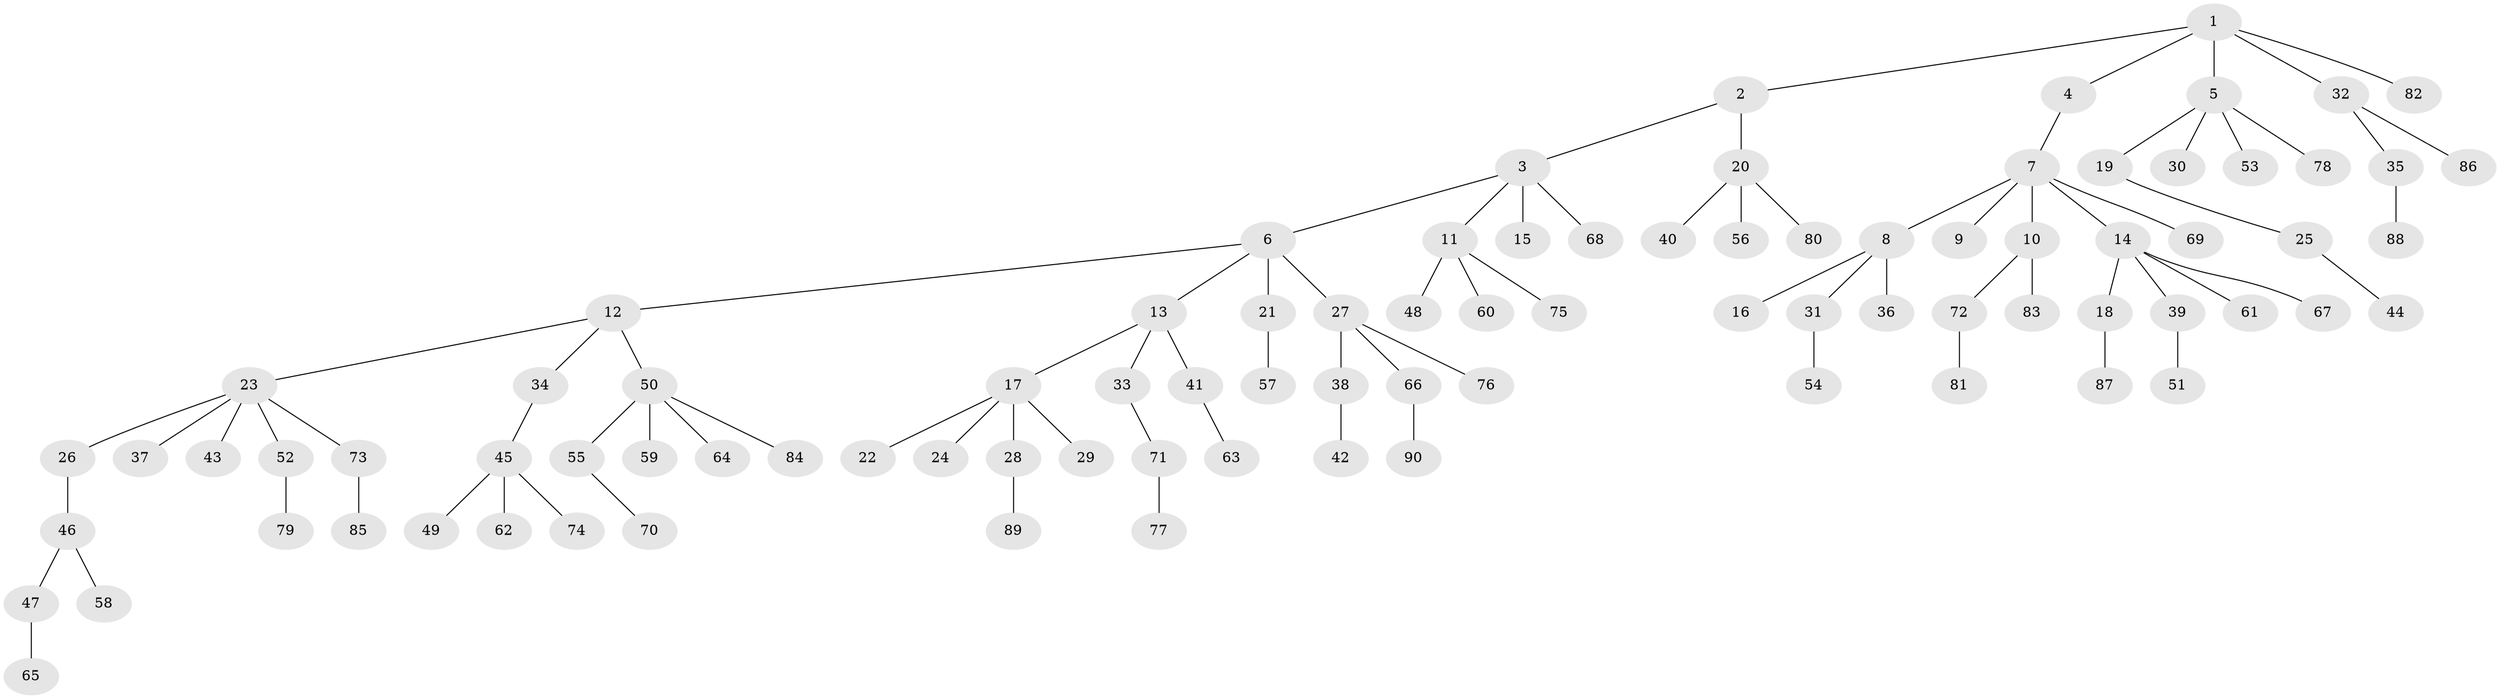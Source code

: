// coarse degree distribution, {4: 0.14754098360655737, 3: 0.08196721311475409, 6: 0.03278688524590164, 7: 0.01639344262295082, 1: 0.6229508196721312, 2: 0.09836065573770492}
// Generated by graph-tools (version 1.1) at 2025/42/03/06/25 10:42:03]
// undirected, 90 vertices, 89 edges
graph export_dot {
graph [start="1"]
  node [color=gray90,style=filled];
  1;
  2;
  3;
  4;
  5;
  6;
  7;
  8;
  9;
  10;
  11;
  12;
  13;
  14;
  15;
  16;
  17;
  18;
  19;
  20;
  21;
  22;
  23;
  24;
  25;
  26;
  27;
  28;
  29;
  30;
  31;
  32;
  33;
  34;
  35;
  36;
  37;
  38;
  39;
  40;
  41;
  42;
  43;
  44;
  45;
  46;
  47;
  48;
  49;
  50;
  51;
  52;
  53;
  54;
  55;
  56;
  57;
  58;
  59;
  60;
  61;
  62;
  63;
  64;
  65;
  66;
  67;
  68;
  69;
  70;
  71;
  72;
  73;
  74;
  75;
  76;
  77;
  78;
  79;
  80;
  81;
  82;
  83;
  84;
  85;
  86;
  87;
  88;
  89;
  90;
  1 -- 2;
  1 -- 4;
  1 -- 5;
  1 -- 32;
  1 -- 82;
  2 -- 3;
  2 -- 20;
  3 -- 6;
  3 -- 11;
  3 -- 15;
  3 -- 68;
  4 -- 7;
  5 -- 19;
  5 -- 30;
  5 -- 53;
  5 -- 78;
  6 -- 12;
  6 -- 13;
  6 -- 21;
  6 -- 27;
  7 -- 8;
  7 -- 9;
  7 -- 10;
  7 -- 14;
  7 -- 69;
  8 -- 16;
  8 -- 31;
  8 -- 36;
  10 -- 72;
  10 -- 83;
  11 -- 48;
  11 -- 60;
  11 -- 75;
  12 -- 23;
  12 -- 34;
  12 -- 50;
  13 -- 17;
  13 -- 33;
  13 -- 41;
  14 -- 18;
  14 -- 39;
  14 -- 61;
  14 -- 67;
  17 -- 22;
  17 -- 24;
  17 -- 28;
  17 -- 29;
  18 -- 87;
  19 -- 25;
  20 -- 40;
  20 -- 56;
  20 -- 80;
  21 -- 57;
  23 -- 26;
  23 -- 37;
  23 -- 43;
  23 -- 52;
  23 -- 73;
  25 -- 44;
  26 -- 46;
  27 -- 38;
  27 -- 66;
  27 -- 76;
  28 -- 89;
  31 -- 54;
  32 -- 35;
  32 -- 86;
  33 -- 71;
  34 -- 45;
  35 -- 88;
  38 -- 42;
  39 -- 51;
  41 -- 63;
  45 -- 49;
  45 -- 62;
  45 -- 74;
  46 -- 47;
  46 -- 58;
  47 -- 65;
  50 -- 55;
  50 -- 59;
  50 -- 64;
  50 -- 84;
  52 -- 79;
  55 -- 70;
  66 -- 90;
  71 -- 77;
  72 -- 81;
  73 -- 85;
}
